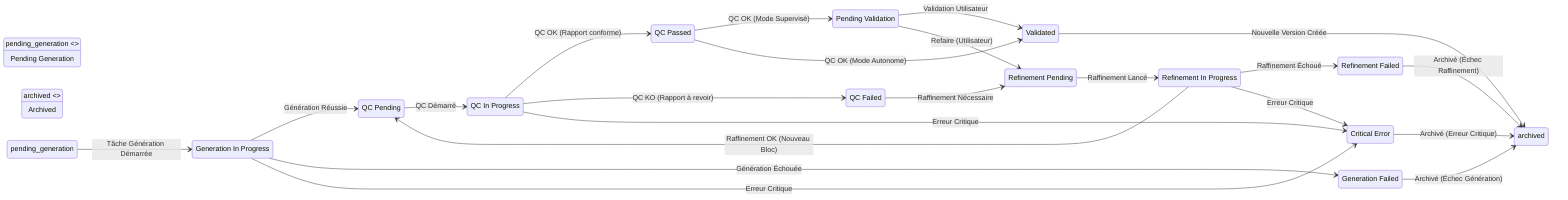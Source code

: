 stateDiagram-v2
    direction LR
    %% États principaux
    state "Pending Generation" as pending_generation <<start>>
    state "Generation In Progress" as generation_in_progress
    state "Generation Failed" as generation_failed
    state "QC Pending" as qc_pending
    state "QC In Progress" as qc_in_progress
    state "QC Failed" as qc_failed
    state "QC Passed" as qc_passed
    state "Refinement Pending" as refinement_pending
    state "Refinement In Progress" as refinement_in_progress
    state "Refinement Failed" as refinement_failed
    state "Pending Validation" as pending_validation
    state "Validated" as validated
    state "Archived" as archived <<end>>
    state "Critical Error" as critical_error

    %% Transitions Génération
    pending_generation --> generation_in_progress : Tâche Génération Démarrée
    generation_in_progress --> qc_pending : Génération Réussie
    generation_in_progress --> generation_failed : Génération Échouée
    generation_failed --> archived : Archivé (Échec Génération)

    %% Transitions QC
    qc_pending --> qc_in_progress : QC Démarré
    qc_in_progress --> qc_passed : QC OK (Rapport conforme)
    qc_in_progress --> qc_failed : QC KO (Rapport à revoir)
    qc_failed --> refinement_pending : Raffinement Nécessaire

    %% Transitions Validation
    qc_passed --> pending_validation : QC OK (Mode Supervisé)
    qc_passed --> validated : QC OK (Mode Autonome)
    pending_validation --> validated : Validation Utilisateur
    pending_validation --> refinement_pending : Refaire (Utilisateur)

    %% Transitions Raffinement
    refinement_pending --> refinement_in_progress : Raffinement Lancé
    refinement_in_progress --> qc_pending : Raffinement OK (Nouveau Bloc)
    refinement_in_progress --> refinement_failed : Raffinement Échoué
    refinement_failed --> archived : Archivé (Échec Raffinement)

    %% Fin de traitement
    validated --> archived : Nouvelle Version Créée

    %% Gestion Erreurs Critiques
    generation_in_progress --> critical_error : Erreur Critique
    qc_in_progress --> critical_error : Erreur Critique
    refinement_in_progress --> critical_error : Erreur Critique
    critical_error --> archived : Archivé (Erreur Critique)
    %% Note: Certaines transitions peuvent être conditionnelles au mode (Supervisé/Autonome)
    %% comme décrit dans le texte.